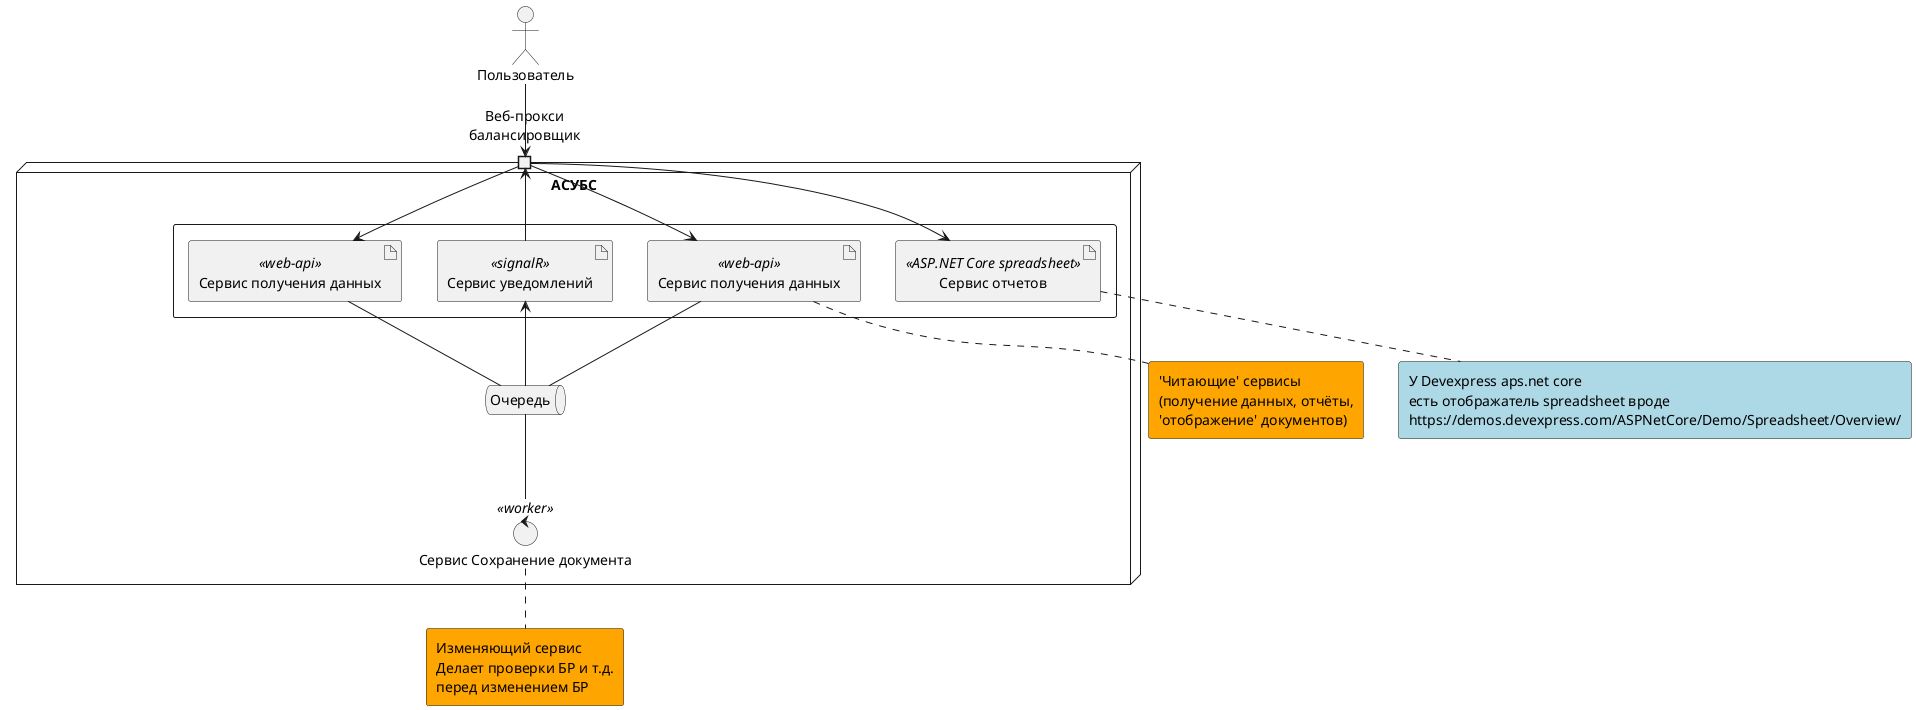 @startuml

actor "Пользователь" as user

node "АСУБС" {
    portin "Веб-прокси\nбалансировщик" as prx
    rectangle {
    artifact "Сервис уведомлений" << signalR >> as notify
    artifact "Сервис получения данных" << web-api >> as ser1
    artifact "Сервис получения данных" << web-api >> as ser2
    artifact "Сервис отчетов" << ASP.NET Core spreadsheet >> as report
    }
    queue Очередь as q
    control "Сервис Сохранение документа" << worker >>  as wrk1
}

rectangle #Orange  "'Читающие' сервисы\n(получение данных, отчёты,\n'отображение' документов)" as wacRead
rectangle #Orange  "Изменяющий сервис\nДелает проверки БР и т.д.\nперед изменением БР" as wacWrk
rectangle #LightBlue "У Devexpress aps.net core\nесть отображатель spreadsheet вроде\nhttps://demos.devexpress.com/ASPNetCore/Demo/Spreadsheet/Overview/" as repInfo

user --> prx

ser1 .. wacRead
wrk1 .. wacWrk

prx -> ser1
prx -> ser2
ser1 -- q
ser2 -- q
prx -> report
report .. repInfo
q --> notify
notify -> prx

q -- wrk1

@enduml